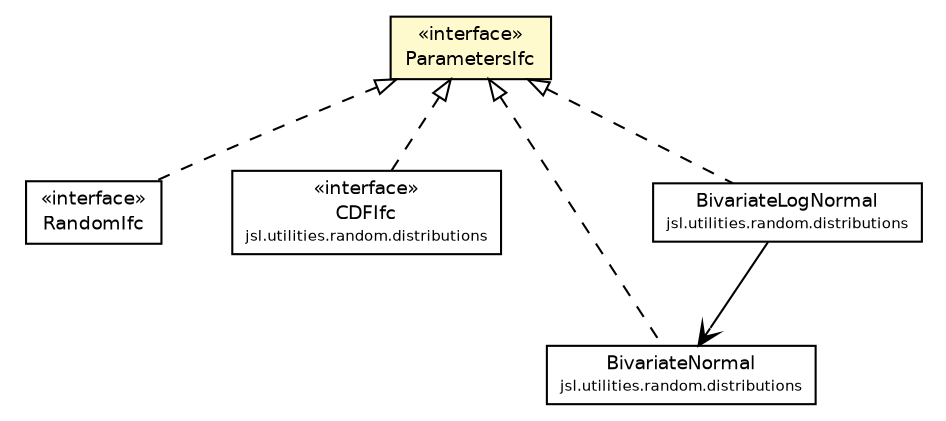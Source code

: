 #!/usr/local/bin/dot
#
# Class diagram 
# Generated by UMLGraph version 5.4 (http://www.umlgraph.org/)
#

digraph G {
	edge [fontname="Helvetica",fontsize=10,labelfontname="Helvetica",labelfontsize=10];
	node [fontname="Helvetica",fontsize=10,shape=plaintext];
	nodesep=0.25;
	ranksep=0.5;
	// jsl.utilities.random.RandomIfc
	c143411 [label=<<table title="jsl.utilities.random.RandomIfc" border="0" cellborder="1" cellspacing="0" cellpadding="2" port="p" href="./RandomIfc.html">
		<tr><td><table border="0" cellspacing="0" cellpadding="1">
<tr><td align="center" balign="center"> &#171;interface&#187; </td></tr>
<tr><td align="center" balign="center"> RandomIfc </td></tr>
		</table></td></tr>
		</table>>, URL="./RandomIfc.html", fontname="Helvetica", fontcolor="black", fontsize=9.0];
	// jsl.utilities.random.ParametersIfc
	c143412 [label=<<table title="jsl.utilities.random.ParametersIfc" border="0" cellborder="1" cellspacing="0" cellpadding="2" port="p" bgcolor="lemonChiffon" href="./ParametersIfc.html">
		<tr><td><table border="0" cellspacing="0" cellpadding="1">
<tr><td align="center" balign="center"> &#171;interface&#187; </td></tr>
<tr><td align="center" balign="center"> ParametersIfc </td></tr>
		</table></td></tr>
		</table>>, URL="./ParametersIfc.html", fontname="Helvetica", fontcolor="black", fontsize=9.0];
	// jsl.utilities.random.distributions.CDFIfc
	c143467 [label=<<table title="jsl.utilities.random.distributions.CDFIfc" border="0" cellborder="1" cellspacing="0" cellpadding="2" port="p" href="./distributions/CDFIfc.html">
		<tr><td><table border="0" cellspacing="0" cellpadding="1">
<tr><td align="center" balign="center"> &#171;interface&#187; </td></tr>
<tr><td align="center" balign="center"> CDFIfc </td></tr>
<tr><td align="center" balign="center"><font point-size="7.0"> jsl.utilities.random.distributions </font></td></tr>
		</table></td></tr>
		</table>>, URL="./distributions/CDFIfc.html", fontname="Helvetica", fontcolor="black", fontsize=9.0];
	// jsl.utilities.random.distributions.BivariateNormal
	c143468 [label=<<table title="jsl.utilities.random.distributions.BivariateNormal" border="0" cellborder="1" cellspacing="0" cellpadding="2" port="p" href="./distributions/BivariateNormal.html">
		<tr><td><table border="0" cellspacing="0" cellpadding="1">
<tr><td align="center" balign="center"> BivariateNormal </td></tr>
<tr><td align="center" balign="center"><font point-size="7.0"> jsl.utilities.random.distributions </font></td></tr>
		</table></td></tr>
		</table>>, URL="./distributions/BivariateNormal.html", fontname="Helvetica", fontcolor="black", fontsize=9.0];
	// jsl.utilities.random.distributions.BivariateLogNormal
	c143469 [label=<<table title="jsl.utilities.random.distributions.BivariateLogNormal" border="0" cellborder="1" cellspacing="0" cellpadding="2" port="p" href="./distributions/BivariateLogNormal.html">
		<tr><td><table border="0" cellspacing="0" cellpadding="1">
<tr><td align="center" balign="center"> BivariateLogNormal </td></tr>
<tr><td align="center" balign="center"><font point-size="7.0"> jsl.utilities.random.distributions </font></td></tr>
		</table></td></tr>
		</table>>, URL="./distributions/BivariateLogNormal.html", fontname="Helvetica", fontcolor="black", fontsize=9.0];
	//jsl.utilities.random.RandomIfc implements jsl.utilities.random.ParametersIfc
	c143412:p -> c143411:p [dir=back,arrowtail=empty,style=dashed];
	//jsl.utilities.random.distributions.CDFIfc implements jsl.utilities.random.ParametersIfc
	c143412:p -> c143467:p [dir=back,arrowtail=empty,style=dashed];
	//jsl.utilities.random.distributions.BivariateNormal implements jsl.utilities.random.ParametersIfc
	c143412:p -> c143468:p [dir=back,arrowtail=empty,style=dashed];
	//jsl.utilities.random.distributions.BivariateLogNormal implements jsl.utilities.random.ParametersIfc
	c143412:p -> c143469:p [dir=back,arrowtail=empty,style=dashed];
	// jsl.utilities.random.distributions.BivariateLogNormal NAVASSOC jsl.utilities.random.distributions.BivariateNormal
	c143469:p -> c143468:p [taillabel="", label="", headlabel="", fontname="Helvetica", fontcolor="black", fontsize=10.0, color="black", arrowhead=open];
}

